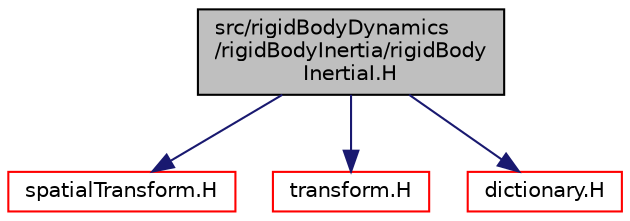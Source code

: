 digraph "src/rigidBodyDynamics/rigidBodyInertia/rigidBodyInertiaI.H"
{
  bgcolor="transparent";
  edge [fontname="Helvetica",fontsize="10",labelfontname="Helvetica",labelfontsize="10"];
  node [fontname="Helvetica",fontsize="10",shape=record];
  Node0 [label="src/rigidBodyDynamics\l/rigidBodyInertia/rigidBody\lInertiaI.H",height=0.2,width=0.4,color="black", fillcolor="grey75", style="filled", fontcolor="black"];
  Node0 -> Node1 [color="midnightblue",fontsize="10",style="solid",fontname="Helvetica"];
  Node1 [label="spatialTransform.H",height=0.2,width=0.4,color="red",URL="$a13382.html"];
  Node0 -> Node77 [color="midnightblue",fontsize="10",style="solid",fontname="Helvetica"];
  Node77 [label="transform.H",height=0.2,width=0.4,color="red",URL="$a13637.html",tooltip="3D tensor transformation operations. "];
  Node0 -> Node79 [color="midnightblue",fontsize="10",style="solid",fontname="Helvetica"];
  Node79 [label="dictionary.H",height=0.2,width=0.4,color="red",URL="$a09506.html"];
}
